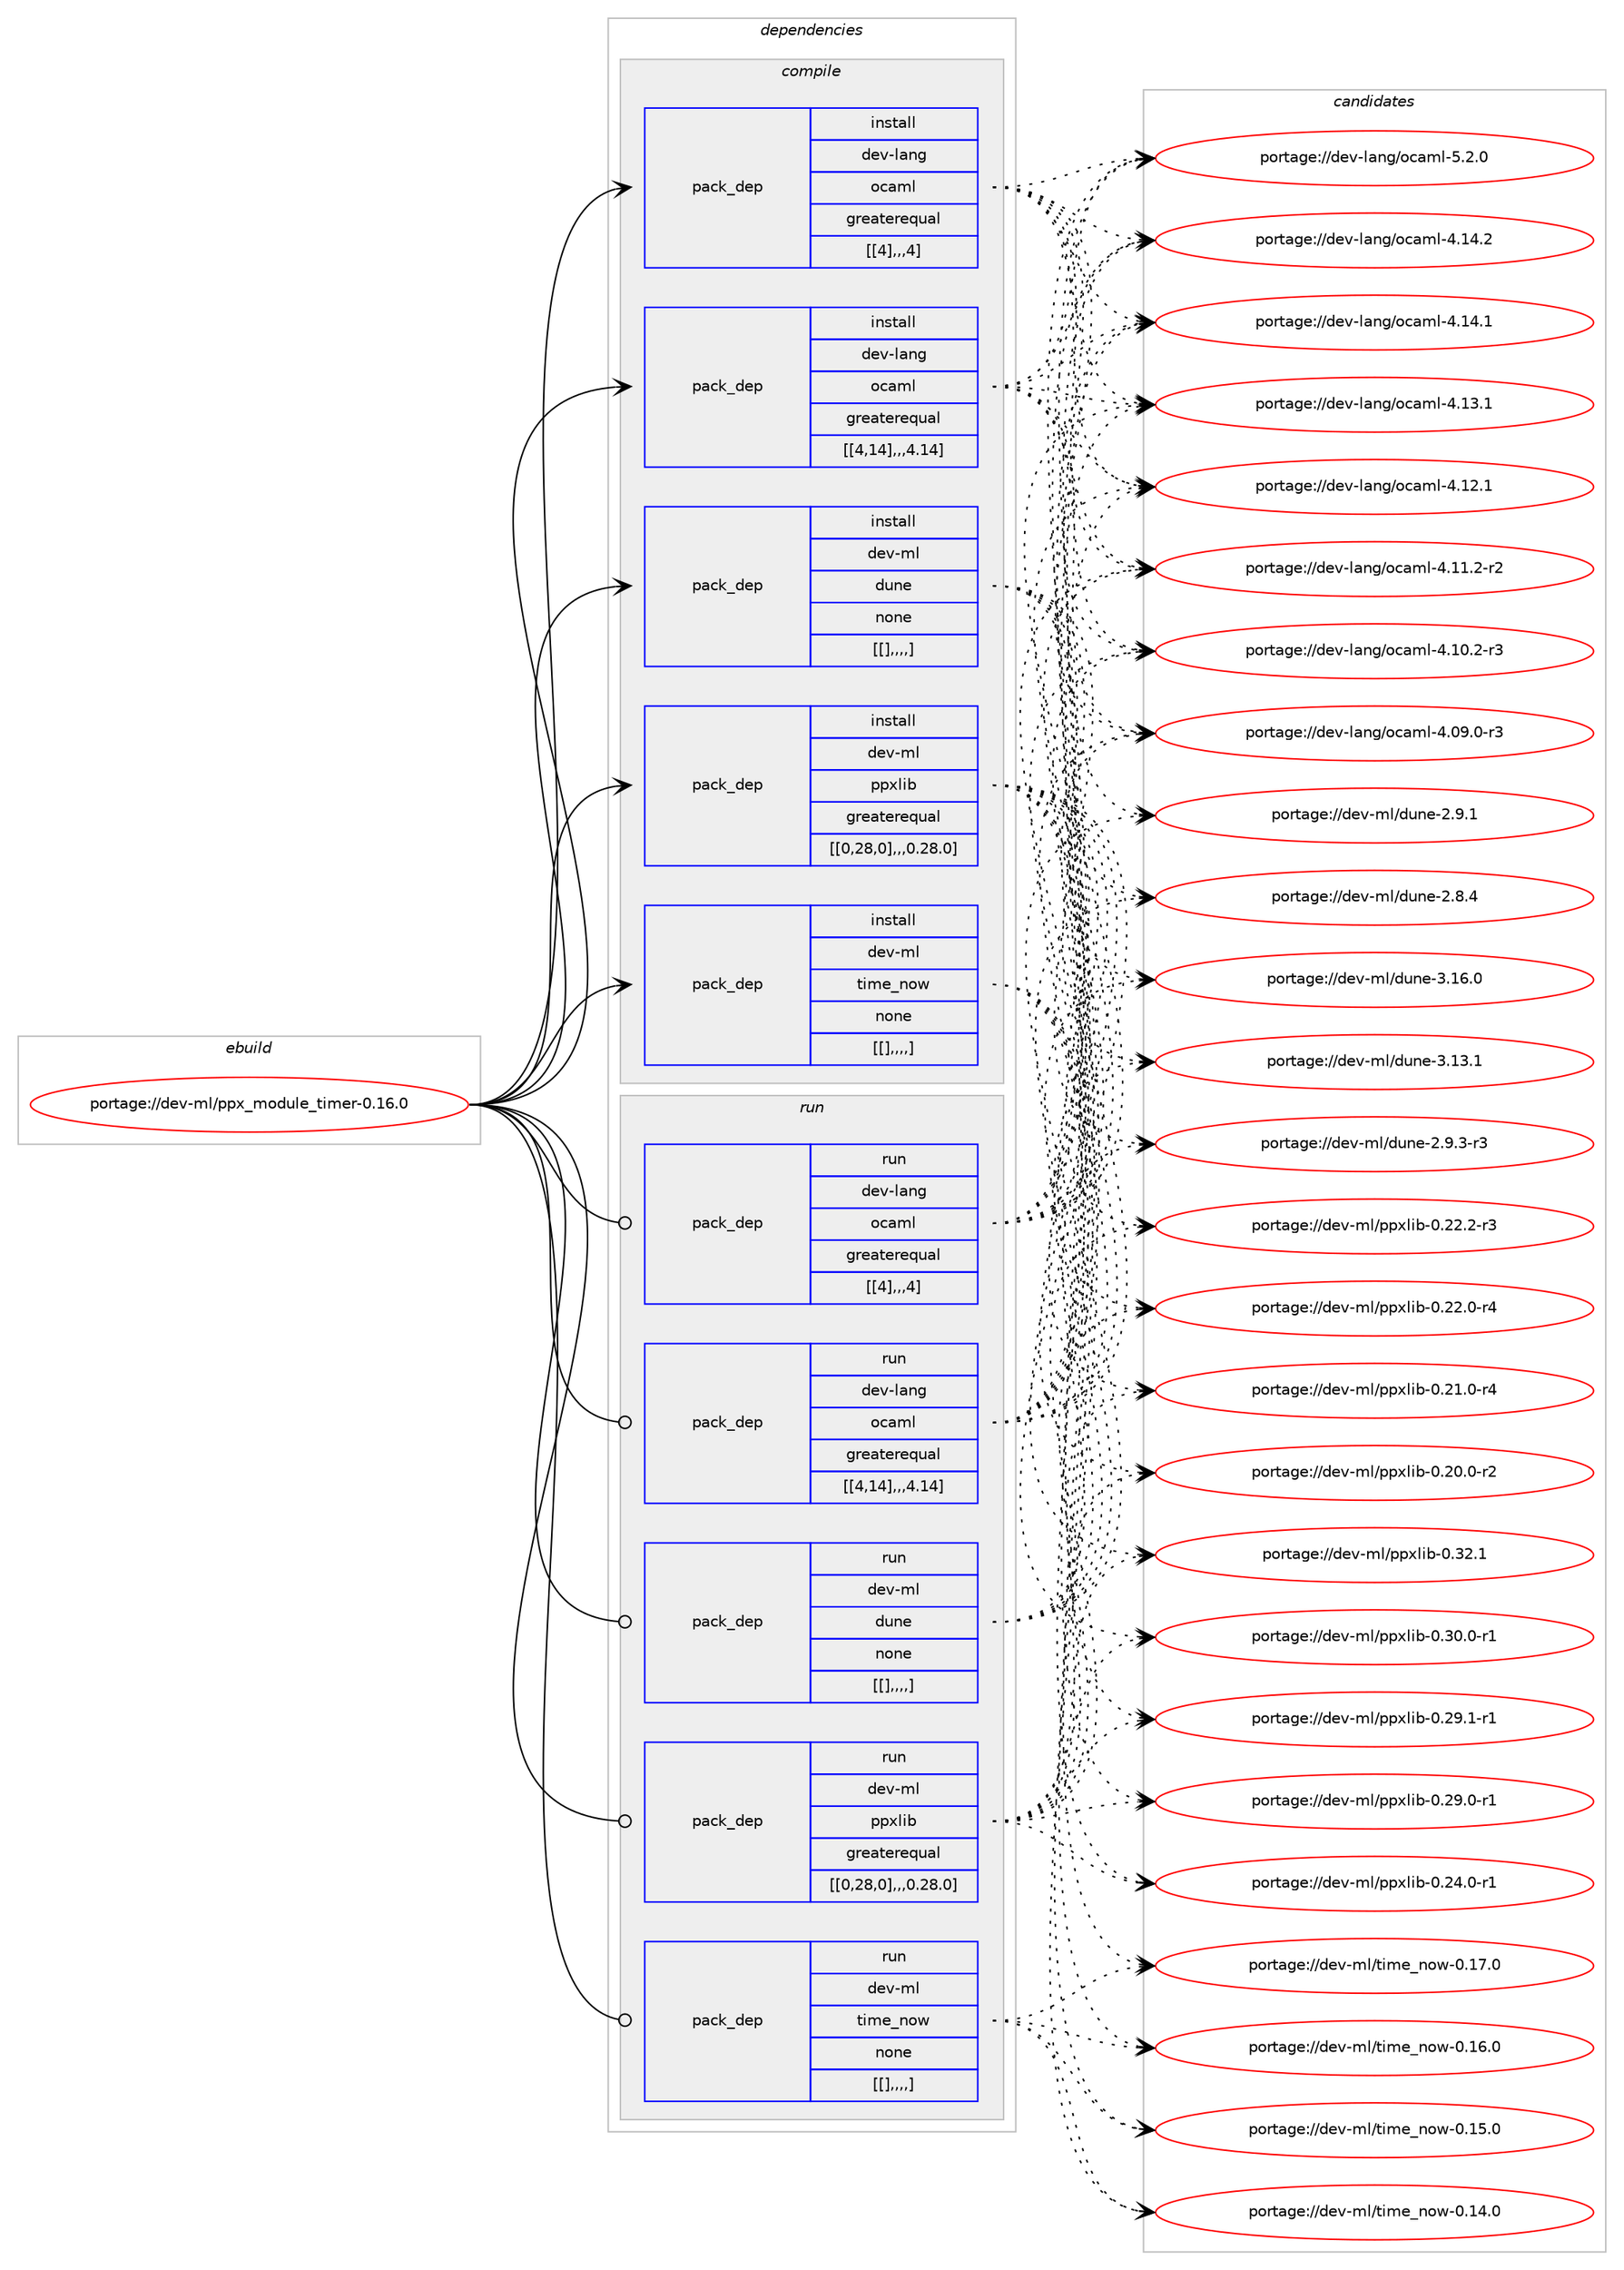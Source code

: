 digraph prolog {

# *************
# Graph options
# *************

newrank=true;
concentrate=true;
compound=true;
graph [rankdir=LR,fontname=Helvetica,fontsize=10,ranksep=1.5];#, ranksep=2.5, nodesep=0.2];
edge  [arrowhead=vee];
node  [fontname=Helvetica,fontsize=10];

# **********
# The ebuild
# **********

subgraph cluster_leftcol {
color=gray;
label=<<i>ebuild</i>>;
id [label="portage://dev-ml/ppx_module_timer-0.16.0", color=red, width=4, href="../dev-ml/ppx_module_timer-0.16.0.svg"];
}

# ****************
# The dependencies
# ****************

subgraph cluster_midcol {
color=gray;
label=<<i>dependencies</i>>;
subgraph cluster_compile {
fillcolor="#eeeeee";
style=filled;
label=<<i>compile</i>>;
subgraph pack92892 {
dependency124323 [label=<<TABLE BORDER="0" CELLBORDER="1" CELLSPACING="0" CELLPADDING="4" WIDTH="220"><TR><TD ROWSPAN="6" CELLPADDING="30">pack_dep</TD></TR><TR><TD WIDTH="110">install</TD></TR><TR><TD>dev-lang</TD></TR><TR><TD>ocaml</TD></TR><TR><TD>greaterequal</TD></TR><TR><TD>[[4],,,4]</TD></TR></TABLE>>, shape=none, color=blue];
}
id:e -> dependency124323:w [weight=20,style="solid",arrowhead="vee"];
subgraph pack92893 {
dependency124324 [label=<<TABLE BORDER="0" CELLBORDER="1" CELLSPACING="0" CELLPADDING="4" WIDTH="220"><TR><TD ROWSPAN="6" CELLPADDING="30">pack_dep</TD></TR><TR><TD WIDTH="110">install</TD></TR><TR><TD>dev-lang</TD></TR><TR><TD>ocaml</TD></TR><TR><TD>greaterequal</TD></TR><TR><TD>[[4,14],,,4.14]</TD></TR></TABLE>>, shape=none, color=blue];
}
id:e -> dependency124324:w [weight=20,style="solid",arrowhead="vee"];
subgraph pack92894 {
dependency124325 [label=<<TABLE BORDER="0" CELLBORDER="1" CELLSPACING="0" CELLPADDING="4" WIDTH="220"><TR><TD ROWSPAN="6" CELLPADDING="30">pack_dep</TD></TR><TR><TD WIDTH="110">install</TD></TR><TR><TD>dev-ml</TD></TR><TR><TD>dune</TD></TR><TR><TD>none</TD></TR><TR><TD>[[],,,,]</TD></TR></TABLE>>, shape=none, color=blue];
}
id:e -> dependency124325:w [weight=20,style="solid",arrowhead="vee"];
subgraph pack92895 {
dependency124326 [label=<<TABLE BORDER="0" CELLBORDER="1" CELLSPACING="0" CELLPADDING="4" WIDTH="220"><TR><TD ROWSPAN="6" CELLPADDING="30">pack_dep</TD></TR><TR><TD WIDTH="110">install</TD></TR><TR><TD>dev-ml</TD></TR><TR><TD>ppxlib</TD></TR><TR><TD>greaterequal</TD></TR><TR><TD>[[0,28,0],,,0.28.0]</TD></TR></TABLE>>, shape=none, color=blue];
}
id:e -> dependency124326:w [weight=20,style="solid",arrowhead="vee"];
subgraph pack92896 {
dependency124327 [label=<<TABLE BORDER="0" CELLBORDER="1" CELLSPACING="0" CELLPADDING="4" WIDTH="220"><TR><TD ROWSPAN="6" CELLPADDING="30">pack_dep</TD></TR><TR><TD WIDTH="110">install</TD></TR><TR><TD>dev-ml</TD></TR><TR><TD>time_now</TD></TR><TR><TD>none</TD></TR><TR><TD>[[],,,,]</TD></TR></TABLE>>, shape=none, color=blue];
}
id:e -> dependency124327:w [weight=20,style="solid",arrowhead="vee"];
}
subgraph cluster_compileandrun {
fillcolor="#eeeeee";
style=filled;
label=<<i>compile and run</i>>;
}
subgraph cluster_run {
fillcolor="#eeeeee";
style=filled;
label=<<i>run</i>>;
subgraph pack92897 {
dependency124328 [label=<<TABLE BORDER="0" CELLBORDER="1" CELLSPACING="0" CELLPADDING="4" WIDTH="220"><TR><TD ROWSPAN="6" CELLPADDING="30">pack_dep</TD></TR><TR><TD WIDTH="110">run</TD></TR><TR><TD>dev-lang</TD></TR><TR><TD>ocaml</TD></TR><TR><TD>greaterequal</TD></TR><TR><TD>[[4],,,4]</TD></TR></TABLE>>, shape=none, color=blue];
}
id:e -> dependency124328:w [weight=20,style="solid",arrowhead="odot"];
subgraph pack92898 {
dependency124329 [label=<<TABLE BORDER="0" CELLBORDER="1" CELLSPACING="0" CELLPADDING="4" WIDTH="220"><TR><TD ROWSPAN="6" CELLPADDING="30">pack_dep</TD></TR><TR><TD WIDTH="110">run</TD></TR><TR><TD>dev-lang</TD></TR><TR><TD>ocaml</TD></TR><TR><TD>greaterequal</TD></TR><TR><TD>[[4,14],,,4.14]</TD></TR></TABLE>>, shape=none, color=blue];
}
id:e -> dependency124329:w [weight=20,style="solid",arrowhead="odot"];
subgraph pack92899 {
dependency124330 [label=<<TABLE BORDER="0" CELLBORDER="1" CELLSPACING="0" CELLPADDING="4" WIDTH="220"><TR><TD ROWSPAN="6" CELLPADDING="30">pack_dep</TD></TR><TR><TD WIDTH="110">run</TD></TR><TR><TD>dev-ml</TD></TR><TR><TD>dune</TD></TR><TR><TD>none</TD></TR><TR><TD>[[],,,,]</TD></TR></TABLE>>, shape=none, color=blue];
}
id:e -> dependency124330:w [weight=20,style="solid",arrowhead="odot"];
subgraph pack92900 {
dependency124331 [label=<<TABLE BORDER="0" CELLBORDER="1" CELLSPACING="0" CELLPADDING="4" WIDTH="220"><TR><TD ROWSPAN="6" CELLPADDING="30">pack_dep</TD></TR><TR><TD WIDTH="110">run</TD></TR><TR><TD>dev-ml</TD></TR><TR><TD>ppxlib</TD></TR><TR><TD>greaterequal</TD></TR><TR><TD>[[0,28,0],,,0.28.0]</TD></TR></TABLE>>, shape=none, color=blue];
}
id:e -> dependency124331:w [weight=20,style="solid",arrowhead="odot"];
subgraph pack92901 {
dependency124332 [label=<<TABLE BORDER="0" CELLBORDER="1" CELLSPACING="0" CELLPADDING="4" WIDTH="220"><TR><TD ROWSPAN="6" CELLPADDING="30">pack_dep</TD></TR><TR><TD WIDTH="110">run</TD></TR><TR><TD>dev-ml</TD></TR><TR><TD>time_now</TD></TR><TR><TD>none</TD></TR><TR><TD>[[],,,,]</TD></TR></TABLE>>, shape=none, color=blue];
}
id:e -> dependency124332:w [weight=20,style="solid",arrowhead="odot"];
}
}

# **************
# The candidates
# **************

subgraph cluster_choices {
rank=same;
color=gray;
label=<<i>candidates</i>>;

subgraph choice92892 {
color=black;
nodesep=1;
choice1001011184510897110103471119997109108455346504648 [label="portage://dev-lang/ocaml-5.2.0", color=red, width=4,href="../dev-lang/ocaml-5.2.0.svg"];
choice100101118451089711010347111999710910845524649524650 [label="portage://dev-lang/ocaml-4.14.2", color=red, width=4,href="../dev-lang/ocaml-4.14.2.svg"];
choice100101118451089711010347111999710910845524649524649 [label="portage://dev-lang/ocaml-4.14.1", color=red, width=4,href="../dev-lang/ocaml-4.14.1.svg"];
choice100101118451089711010347111999710910845524649514649 [label="portage://dev-lang/ocaml-4.13.1", color=red, width=4,href="../dev-lang/ocaml-4.13.1.svg"];
choice100101118451089711010347111999710910845524649504649 [label="portage://dev-lang/ocaml-4.12.1", color=red, width=4,href="../dev-lang/ocaml-4.12.1.svg"];
choice1001011184510897110103471119997109108455246494946504511450 [label="portage://dev-lang/ocaml-4.11.2-r2", color=red, width=4,href="../dev-lang/ocaml-4.11.2-r2.svg"];
choice1001011184510897110103471119997109108455246494846504511451 [label="portage://dev-lang/ocaml-4.10.2-r3", color=red, width=4,href="../dev-lang/ocaml-4.10.2-r3.svg"];
choice1001011184510897110103471119997109108455246485746484511451 [label="portage://dev-lang/ocaml-4.09.0-r3", color=red, width=4,href="../dev-lang/ocaml-4.09.0-r3.svg"];
dependency124323:e -> choice1001011184510897110103471119997109108455346504648:w [style=dotted,weight="100"];
dependency124323:e -> choice100101118451089711010347111999710910845524649524650:w [style=dotted,weight="100"];
dependency124323:e -> choice100101118451089711010347111999710910845524649524649:w [style=dotted,weight="100"];
dependency124323:e -> choice100101118451089711010347111999710910845524649514649:w [style=dotted,weight="100"];
dependency124323:e -> choice100101118451089711010347111999710910845524649504649:w [style=dotted,weight="100"];
dependency124323:e -> choice1001011184510897110103471119997109108455246494946504511450:w [style=dotted,weight="100"];
dependency124323:e -> choice1001011184510897110103471119997109108455246494846504511451:w [style=dotted,weight="100"];
dependency124323:e -> choice1001011184510897110103471119997109108455246485746484511451:w [style=dotted,weight="100"];
}
subgraph choice92893 {
color=black;
nodesep=1;
choice1001011184510897110103471119997109108455346504648 [label="portage://dev-lang/ocaml-5.2.0", color=red, width=4,href="../dev-lang/ocaml-5.2.0.svg"];
choice100101118451089711010347111999710910845524649524650 [label="portage://dev-lang/ocaml-4.14.2", color=red, width=4,href="../dev-lang/ocaml-4.14.2.svg"];
choice100101118451089711010347111999710910845524649524649 [label="portage://dev-lang/ocaml-4.14.1", color=red, width=4,href="../dev-lang/ocaml-4.14.1.svg"];
choice100101118451089711010347111999710910845524649514649 [label="portage://dev-lang/ocaml-4.13.1", color=red, width=4,href="../dev-lang/ocaml-4.13.1.svg"];
choice100101118451089711010347111999710910845524649504649 [label="portage://dev-lang/ocaml-4.12.1", color=red, width=4,href="../dev-lang/ocaml-4.12.1.svg"];
choice1001011184510897110103471119997109108455246494946504511450 [label="portage://dev-lang/ocaml-4.11.2-r2", color=red, width=4,href="../dev-lang/ocaml-4.11.2-r2.svg"];
choice1001011184510897110103471119997109108455246494846504511451 [label="portage://dev-lang/ocaml-4.10.2-r3", color=red, width=4,href="../dev-lang/ocaml-4.10.2-r3.svg"];
choice1001011184510897110103471119997109108455246485746484511451 [label="portage://dev-lang/ocaml-4.09.0-r3", color=red, width=4,href="../dev-lang/ocaml-4.09.0-r3.svg"];
dependency124324:e -> choice1001011184510897110103471119997109108455346504648:w [style=dotted,weight="100"];
dependency124324:e -> choice100101118451089711010347111999710910845524649524650:w [style=dotted,weight="100"];
dependency124324:e -> choice100101118451089711010347111999710910845524649524649:w [style=dotted,weight="100"];
dependency124324:e -> choice100101118451089711010347111999710910845524649514649:w [style=dotted,weight="100"];
dependency124324:e -> choice100101118451089711010347111999710910845524649504649:w [style=dotted,weight="100"];
dependency124324:e -> choice1001011184510897110103471119997109108455246494946504511450:w [style=dotted,weight="100"];
dependency124324:e -> choice1001011184510897110103471119997109108455246494846504511451:w [style=dotted,weight="100"];
dependency124324:e -> choice1001011184510897110103471119997109108455246485746484511451:w [style=dotted,weight="100"];
}
subgraph choice92894 {
color=black;
nodesep=1;
choice100101118451091084710011711010145514649544648 [label="portage://dev-ml/dune-3.16.0", color=red, width=4,href="../dev-ml/dune-3.16.0.svg"];
choice100101118451091084710011711010145514649514649 [label="portage://dev-ml/dune-3.13.1", color=red, width=4,href="../dev-ml/dune-3.13.1.svg"];
choice10010111845109108471001171101014550465746514511451 [label="portage://dev-ml/dune-2.9.3-r3", color=red, width=4,href="../dev-ml/dune-2.9.3-r3.svg"];
choice1001011184510910847100117110101455046574649 [label="portage://dev-ml/dune-2.9.1", color=red, width=4,href="../dev-ml/dune-2.9.1.svg"];
choice1001011184510910847100117110101455046564652 [label="portage://dev-ml/dune-2.8.4", color=red, width=4,href="../dev-ml/dune-2.8.4.svg"];
dependency124325:e -> choice100101118451091084710011711010145514649544648:w [style=dotted,weight="100"];
dependency124325:e -> choice100101118451091084710011711010145514649514649:w [style=dotted,weight="100"];
dependency124325:e -> choice10010111845109108471001171101014550465746514511451:w [style=dotted,weight="100"];
dependency124325:e -> choice1001011184510910847100117110101455046574649:w [style=dotted,weight="100"];
dependency124325:e -> choice1001011184510910847100117110101455046564652:w [style=dotted,weight="100"];
}
subgraph choice92895 {
color=black;
nodesep=1;
choice10010111845109108471121121201081059845484651504649 [label="portage://dev-ml/ppxlib-0.32.1", color=red, width=4,href="../dev-ml/ppxlib-0.32.1.svg"];
choice100101118451091084711211212010810598454846514846484511449 [label="portage://dev-ml/ppxlib-0.30.0-r1", color=red, width=4,href="../dev-ml/ppxlib-0.30.0-r1.svg"];
choice100101118451091084711211212010810598454846505746494511449 [label="portage://dev-ml/ppxlib-0.29.1-r1", color=red, width=4,href="../dev-ml/ppxlib-0.29.1-r1.svg"];
choice100101118451091084711211212010810598454846505746484511449 [label="portage://dev-ml/ppxlib-0.29.0-r1", color=red, width=4,href="../dev-ml/ppxlib-0.29.0-r1.svg"];
choice100101118451091084711211212010810598454846505246484511449 [label="portage://dev-ml/ppxlib-0.24.0-r1", color=red, width=4,href="../dev-ml/ppxlib-0.24.0-r1.svg"];
choice100101118451091084711211212010810598454846505046504511451 [label="portage://dev-ml/ppxlib-0.22.2-r3", color=red, width=4,href="../dev-ml/ppxlib-0.22.2-r3.svg"];
choice100101118451091084711211212010810598454846505046484511452 [label="portage://dev-ml/ppxlib-0.22.0-r4", color=red, width=4,href="../dev-ml/ppxlib-0.22.0-r4.svg"];
choice100101118451091084711211212010810598454846504946484511452 [label="portage://dev-ml/ppxlib-0.21.0-r4", color=red, width=4,href="../dev-ml/ppxlib-0.21.0-r4.svg"];
choice100101118451091084711211212010810598454846504846484511450 [label="portage://dev-ml/ppxlib-0.20.0-r2", color=red, width=4,href="../dev-ml/ppxlib-0.20.0-r2.svg"];
dependency124326:e -> choice10010111845109108471121121201081059845484651504649:w [style=dotted,weight="100"];
dependency124326:e -> choice100101118451091084711211212010810598454846514846484511449:w [style=dotted,weight="100"];
dependency124326:e -> choice100101118451091084711211212010810598454846505746494511449:w [style=dotted,weight="100"];
dependency124326:e -> choice100101118451091084711211212010810598454846505746484511449:w [style=dotted,weight="100"];
dependency124326:e -> choice100101118451091084711211212010810598454846505246484511449:w [style=dotted,weight="100"];
dependency124326:e -> choice100101118451091084711211212010810598454846505046504511451:w [style=dotted,weight="100"];
dependency124326:e -> choice100101118451091084711211212010810598454846505046484511452:w [style=dotted,weight="100"];
dependency124326:e -> choice100101118451091084711211212010810598454846504946484511452:w [style=dotted,weight="100"];
dependency124326:e -> choice100101118451091084711211212010810598454846504846484511450:w [style=dotted,weight="100"];
}
subgraph choice92896 {
color=black;
nodesep=1;
choice10010111845109108471161051091019511011111945484649554648 [label="portage://dev-ml/time_now-0.17.0", color=red, width=4,href="../dev-ml/time_now-0.17.0.svg"];
choice10010111845109108471161051091019511011111945484649544648 [label="portage://dev-ml/time_now-0.16.0", color=red, width=4,href="../dev-ml/time_now-0.16.0.svg"];
choice10010111845109108471161051091019511011111945484649534648 [label="portage://dev-ml/time_now-0.15.0", color=red, width=4,href="../dev-ml/time_now-0.15.0.svg"];
choice10010111845109108471161051091019511011111945484649524648 [label="portage://dev-ml/time_now-0.14.0", color=red, width=4,href="../dev-ml/time_now-0.14.0.svg"];
dependency124327:e -> choice10010111845109108471161051091019511011111945484649554648:w [style=dotted,weight="100"];
dependency124327:e -> choice10010111845109108471161051091019511011111945484649544648:w [style=dotted,weight="100"];
dependency124327:e -> choice10010111845109108471161051091019511011111945484649534648:w [style=dotted,weight="100"];
dependency124327:e -> choice10010111845109108471161051091019511011111945484649524648:w [style=dotted,weight="100"];
}
subgraph choice92897 {
color=black;
nodesep=1;
choice1001011184510897110103471119997109108455346504648 [label="portage://dev-lang/ocaml-5.2.0", color=red, width=4,href="../dev-lang/ocaml-5.2.0.svg"];
choice100101118451089711010347111999710910845524649524650 [label="portage://dev-lang/ocaml-4.14.2", color=red, width=4,href="../dev-lang/ocaml-4.14.2.svg"];
choice100101118451089711010347111999710910845524649524649 [label="portage://dev-lang/ocaml-4.14.1", color=red, width=4,href="../dev-lang/ocaml-4.14.1.svg"];
choice100101118451089711010347111999710910845524649514649 [label="portage://dev-lang/ocaml-4.13.1", color=red, width=4,href="../dev-lang/ocaml-4.13.1.svg"];
choice100101118451089711010347111999710910845524649504649 [label="portage://dev-lang/ocaml-4.12.1", color=red, width=4,href="../dev-lang/ocaml-4.12.1.svg"];
choice1001011184510897110103471119997109108455246494946504511450 [label="portage://dev-lang/ocaml-4.11.2-r2", color=red, width=4,href="../dev-lang/ocaml-4.11.2-r2.svg"];
choice1001011184510897110103471119997109108455246494846504511451 [label="portage://dev-lang/ocaml-4.10.2-r3", color=red, width=4,href="../dev-lang/ocaml-4.10.2-r3.svg"];
choice1001011184510897110103471119997109108455246485746484511451 [label="portage://dev-lang/ocaml-4.09.0-r3", color=red, width=4,href="../dev-lang/ocaml-4.09.0-r3.svg"];
dependency124328:e -> choice1001011184510897110103471119997109108455346504648:w [style=dotted,weight="100"];
dependency124328:e -> choice100101118451089711010347111999710910845524649524650:w [style=dotted,weight="100"];
dependency124328:e -> choice100101118451089711010347111999710910845524649524649:w [style=dotted,weight="100"];
dependency124328:e -> choice100101118451089711010347111999710910845524649514649:w [style=dotted,weight="100"];
dependency124328:e -> choice100101118451089711010347111999710910845524649504649:w [style=dotted,weight="100"];
dependency124328:e -> choice1001011184510897110103471119997109108455246494946504511450:w [style=dotted,weight="100"];
dependency124328:e -> choice1001011184510897110103471119997109108455246494846504511451:w [style=dotted,weight="100"];
dependency124328:e -> choice1001011184510897110103471119997109108455246485746484511451:w [style=dotted,weight="100"];
}
subgraph choice92898 {
color=black;
nodesep=1;
choice1001011184510897110103471119997109108455346504648 [label="portage://dev-lang/ocaml-5.2.0", color=red, width=4,href="../dev-lang/ocaml-5.2.0.svg"];
choice100101118451089711010347111999710910845524649524650 [label="portage://dev-lang/ocaml-4.14.2", color=red, width=4,href="../dev-lang/ocaml-4.14.2.svg"];
choice100101118451089711010347111999710910845524649524649 [label="portage://dev-lang/ocaml-4.14.1", color=red, width=4,href="../dev-lang/ocaml-4.14.1.svg"];
choice100101118451089711010347111999710910845524649514649 [label="portage://dev-lang/ocaml-4.13.1", color=red, width=4,href="../dev-lang/ocaml-4.13.1.svg"];
choice100101118451089711010347111999710910845524649504649 [label="portage://dev-lang/ocaml-4.12.1", color=red, width=4,href="../dev-lang/ocaml-4.12.1.svg"];
choice1001011184510897110103471119997109108455246494946504511450 [label="portage://dev-lang/ocaml-4.11.2-r2", color=red, width=4,href="../dev-lang/ocaml-4.11.2-r2.svg"];
choice1001011184510897110103471119997109108455246494846504511451 [label="portage://dev-lang/ocaml-4.10.2-r3", color=red, width=4,href="../dev-lang/ocaml-4.10.2-r3.svg"];
choice1001011184510897110103471119997109108455246485746484511451 [label="portage://dev-lang/ocaml-4.09.0-r3", color=red, width=4,href="../dev-lang/ocaml-4.09.0-r3.svg"];
dependency124329:e -> choice1001011184510897110103471119997109108455346504648:w [style=dotted,weight="100"];
dependency124329:e -> choice100101118451089711010347111999710910845524649524650:w [style=dotted,weight="100"];
dependency124329:e -> choice100101118451089711010347111999710910845524649524649:w [style=dotted,weight="100"];
dependency124329:e -> choice100101118451089711010347111999710910845524649514649:w [style=dotted,weight="100"];
dependency124329:e -> choice100101118451089711010347111999710910845524649504649:w [style=dotted,weight="100"];
dependency124329:e -> choice1001011184510897110103471119997109108455246494946504511450:w [style=dotted,weight="100"];
dependency124329:e -> choice1001011184510897110103471119997109108455246494846504511451:w [style=dotted,weight="100"];
dependency124329:e -> choice1001011184510897110103471119997109108455246485746484511451:w [style=dotted,weight="100"];
}
subgraph choice92899 {
color=black;
nodesep=1;
choice100101118451091084710011711010145514649544648 [label="portage://dev-ml/dune-3.16.0", color=red, width=4,href="../dev-ml/dune-3.16.0.svg"];
choice100101118451091084710011711010145514649514649 [label="portage://dev-ml/dune-3.13.1", color=red, width=4,href="../dev-ml/dune-3.13.1.svg"];
choice10010111845109108471001171101014550465746514511451 [label="portage://dev-ml/dune-2.9.3-r3", color=red, width=4,href="../dev-ml/dune-2.9.3-r3.svg"];
choice1001011184510910847100117110101455046574649 [label="portage://dev-ml/dune-2.9.1", color=red, width=4,href="../dev-ml/dune-2.9.1.svg"];
choice1001011184510910847100117110101455046564652 [label="portage://dev-ml/dune-2.8.4", color=red, width=4,href="../dev-ml/dune-2.8.4.svg"];
dependency124330:e -> choice100101118451091084710011711010145514649544648:w [style=dotted,weight="100"];
dependency124330:e -> choice100101118451091084710011711010145514649514649:w [style=dotted,weight="100"];
dependency124330:e -> choice10010111845109108471001171101014550465746514511451:w [style=dotted,weight="100"];
dependency124330:e -> choice1001011184510910847100117110101455046574649:w [style=dotted,weight="100"];
dependency124330:e -> choice1001011184510910847100117110101455046564652:w [style=dotted,weight="100"];
}
subgraph choice92900 {
color=black;
nodesep=1;
choice10010111845109108471121121201081059845484651504649 [label="portage://dev-ml/ppxlib-0.32.1", color=red, width=4,href="../dev-ml/ppxlib-0.32.1.svg"];
choice100101118451091084711211212010810598454846514846484511449 [label="portage://dev-ml/ppxlib-0.30.0-r1", color=red, width=4,href="../dev-ml/ppxlib-0.30.0-r1.svg"];
choice100101118451091084711211212010810598454846505746494511449 [label="portage://dev-ml/ppxlib-0.29.1-r1", color=red, width=4,href="../dev-ml/ppxlib-0.29.1-r1.svg"];
choice100101118451091084711211212010810598454846505746484511449 [label="portage://dev-ml/ppxlib-0.29.0-r1", color=red, width=4,href="../dev-ml/ppxlib-0.29.0-r1.svg"];
choice100101118451091084711211212010810598454846505246484511449 [label="portage://dev-ml/ppxlib-0.24.0-r1", color=red, width=4,href="../dev-ml/ppxlib-0.24.0-r1.svg"];
choice100101118451091084711211212010810598454846505046504511451 [label="portage://dev-ml/ppxlib-0.22.2-r3", color=red, width=4,href="../dev-ml/ppxlib-0.22.2-r3.svg"];
choice100101118451091084711211212010810598454846505046484511452 [label="portage://dev-ml/ppxlib-0.22.0-r4", color=red, width=4,href="../dev-ml/ppxlib-0.22.0-r4.svg"];
choice100101118451091084711211212010810598454846504946484511452 [label="portage://dev-ml/ppxlib-0.21.0-r4", color=red, width=4,href="../dev-ml/ppxlib-0.21.0-r4.svg"];
choice100101118451091084711211212010810598454846504846484511450 [label="portage://dev-ml/ppxlib-0.20.0-r2", color=red, width=4,href="../dev-ml/ppxlib-0.20.0-r2.svg"];
dependency124331:e -> choice10010111845109108471121121201081059845484651504649:w [style=dotted,weight="100"];
dependency124331:e -> choice100101118451091084711211212010810598454846514846484511449:w [style=dotted,weight="100"];
dependency124331:e -> choice100101118451091084711211212010810598454846505746494511449:w [style=dotted,weight="100"];
dependency124331:e -> choice100101118451091084711211212010810598454846505746484511449:w [style=dotted,weight="100"];
dependency124331:e -> choice100101118451091084711211212010810598454846505246484511449:w [style=dotted,weight="100"];
dependency124331:e -> choice100101118451091084711211212010810598454846505046504511451:w [style=dotted,weight="100"];
dependency124331:e -> choice100101118451091084711211212010810598454846505046484511452:w [style=dotted,weight="100"];
dependency124331:e -> choice100101118451091084711211212010810598454846504946484511452:w [style=dotted,weight="100"];
dependency124331:e -> choice100101118451091084711211212010810598454846504846484511450:w [style=dotted,weight="100"];
}
subgraph choice92901 {
color=black;
nodesep=1;
choice10010111845109108471161051091019511011111945484649554648 [label="portage://dev-ml/time_now-0.17.0", color=red, width=4,href="../dev-ml/time_now-0.17.0.svg"];
choice10010111845109108471161051091019511011111945484649544648 [label="portage://dev-ml/time_now-0.16.0", color=red, width=4,href="../dev-ml/time_now-0.16.0.svg"];
choice10010111845109108471161051091019511011111945484649534648 [label="portage://dev-ml/time_now-0.15.0", color=red, width=4,href="../dev-ml/time_now-0.15.0.svg"];
choice10010111845109108471161051091019511011111945484649524648 [label="portage://dev-ml/time_now-0.14.0", color=red, width=4,href="../dev-ml/time_now-0.14.0.svg"];
dependency124332:e -> choice10010111845109108471161051091019511011111945484649554648:w [style=dotted,weight="100"];
dependency124332:e -> choice10010111845109108471161051091019511011111945484649544648:w [style=dotted,weight="100"];
dependency124332:e -> choice10010111845109108471161051091019511011111945484649534648:w [style=dotted,weight="100"];
dependency124332:e -> choice10010111845109108471161051091019511011111945484649524648:w [style=dotted,weight="100"];
}
}

}
